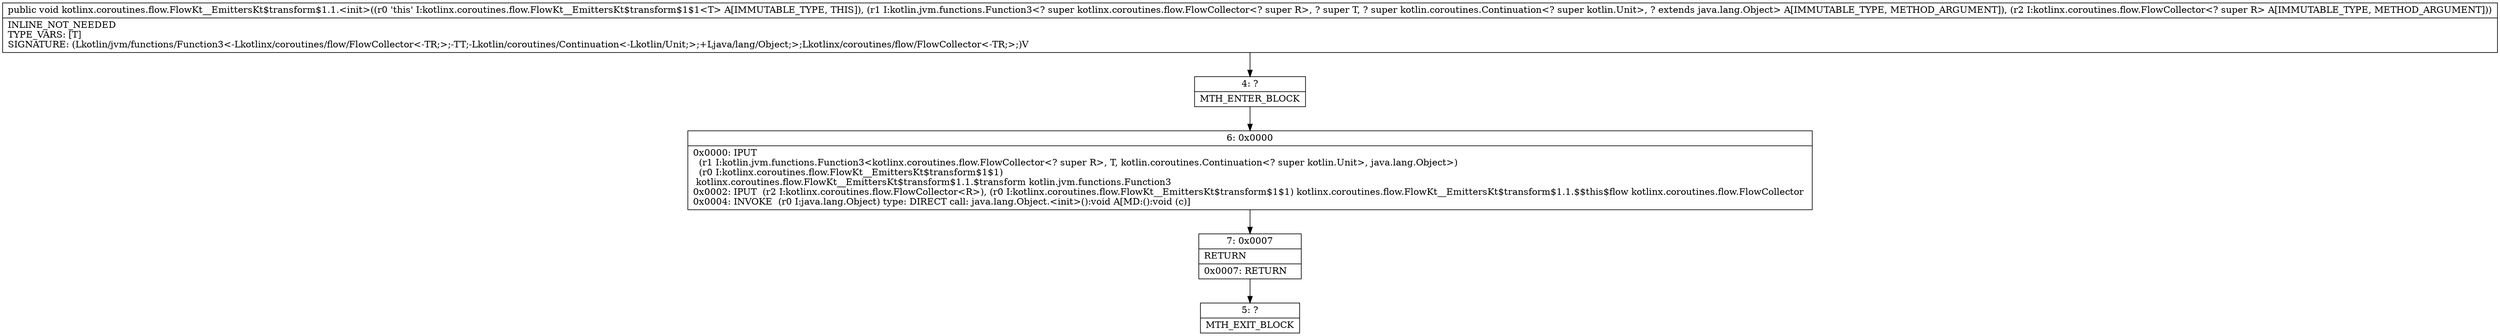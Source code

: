 digraph "CFG forkotlinx.coroutines.flow.FlowKt__EmittersKt$transform$1.1.\<init\>(Lkotlin\/jvm\/functions\/Function3;Lkotlinx\/coroutines\/flow\/FlowCollector;)V" {
Node_4 [shape=record,label="{4\:\ ?|MTH_ENTER_BLOCK\l}"];
Node_6 [shape=record,label="{6\:\ 0x0000|0x0000: IPUT  \l  (r1 I:kotlin.jvm.functions.Function3\<kotlinx.coroutines.flow.FlowCollector\<? super R\>, T, kotlin.coroutines.Continuation\<? super kotlin.Unit\>, java.lang.Object\>)\l  (r0 I:kotlinx.coroutines.flow.FlowKt__EmittersKt$transform$1$1)\l kotlinx.coroutines.flow.FlowKt__EmittersKt$transform$1.1.$transform kotlin.jvm.functions.Function3 \l0x0002: IPUT  (r2 I:kotlinx.coroutines.flow.FlowCollector\<R\>), (r0 I:kotlinx.coroutines.flow.FlowKt__EmittersKt$transform$1$1) kotlinx.coroutines.flow.FlowKt__EmittersKt$transform$1.1.$$this$flow kotlinx.coroutines.flow.FlowCollector \l0x0004: INVOKE  (r0 I:java.lang.Object) type: DIRECT call: java.lang.Object.\<init\>():void A[MD:():void (c)]\l}"];
Node_7 [shape=record,label="{7\:\ 0x0007|RETURN\l|0x0007: RETURN   \l}"];
Node_5 [shape=record,label="{5\:\ ?|MTH_EXIT_BLOCK\l}"];
MethodNode[shape=record,label="{public void kotlinx.coroutines.flow.FlowKt__EmittersKt$transform$1.1.\<init\>((r0 'this' I:kotlinx.coroutines.flow.FlowKt__EmittersKt$transform$1$1\<T\> A[IMMUTABLE_TYPE, THIS]), (r1 I:kotlin.jvm.functions.Function3\<? super kotlinx.coroutines.flow.FlowCollector\<? super R\>, ? super T, ? super kotlin.coroutines.Continuation\<? super kotlin.Unit\>, ? extends java.lang.Object\> A[IMMUTABLE_TYPE, METHOD_ARGUMENT]), (r2 I:kotlinx.coroutines.flow.FlowCollector\<? super R\> A[IMMUTABLE_TYPE, METHOD_ARGUMENT]))  | INLINE_NOT_NEEDED\lTYPE_VARS: [T]\lSIGNATURE: (Lkotlin\/jvm\/functions\/Function3\<\-Lkotlinx\/coroutines\/flow\/FlowCollector\<\-TR;\>;\-TT;\-Lkotlin\/coroutines\/Continuation\<\-Lkotlin\/Unit;\>;+Ljava\/lang\/Object;\>;Lkotlinx\/coroutines\/flow\/FlowCollector\<\-TR;\>;)V\l}"];
MethodNode -> Node_4;Node_4 -> Node_6;
Node_6 -> Node_7;
Node_7 -> Node_5;
}

